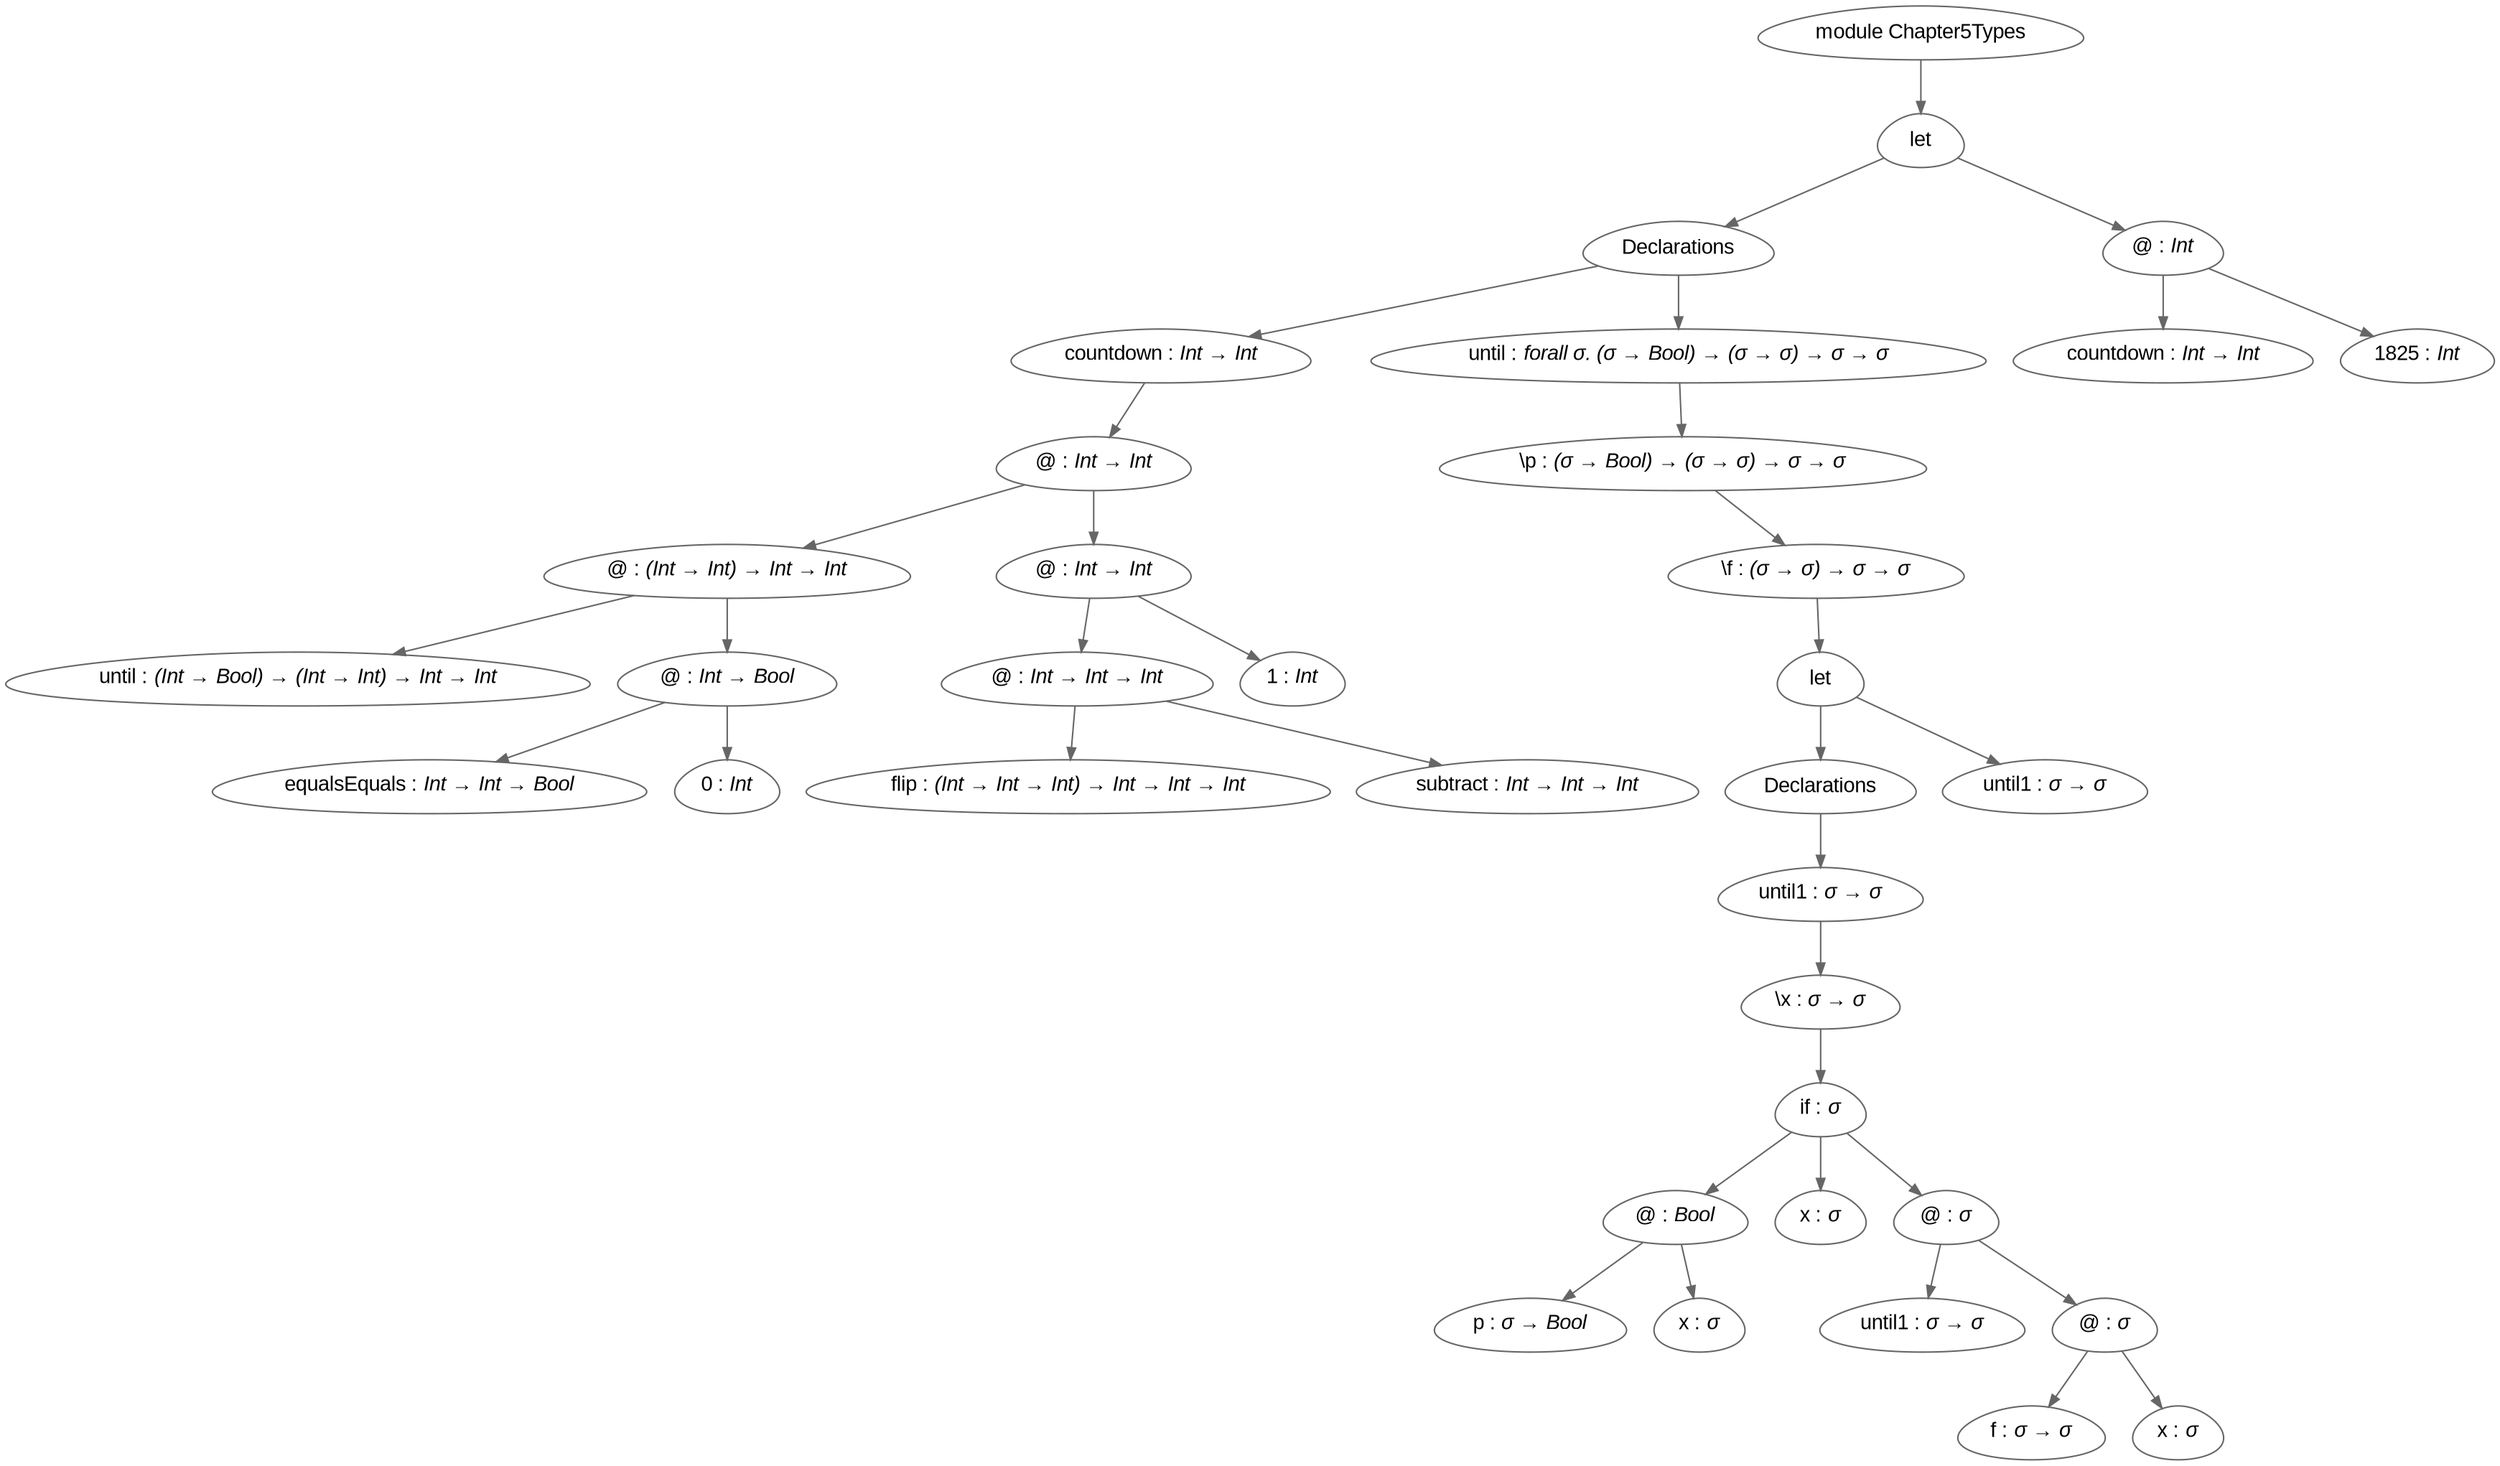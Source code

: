 digraph AST {
node [fontname="Arial", color=gray40, shape=egg];
edge [fontname="Arial", color=gray40, arrowsize=0.8];
0 [label=<module Chapter5Types>];
1 [label=<let>];
2 [label=<Declarations>];
3 [label=<countdown : <I>Int &#8594; Int</I>>];
4 [label=<@ : <I>Int &#8594; Int</I>>];
5 [label=<@ : <I>(Int &#8594; Int) &#8594; Int &#8594; Int</I>>];
6 [label=<until : <I>(Int &#8594; Bool) &#8594; (Int &#8594; Int) &#8594; Int &#8594; Int</I>>];
5 -> 6;
7 [label=<@ : <I>Int &#8594; Bool</I>>];
8 [label=<equalsEquals : <I>Int &#8594; Int &#8594; Bool</I>>];
7 -> 8;
9 [label=<0 : <I>Int</I>>];
7 -> 9;
5 -> 7;
4 -> 5;
10 [label=<@ : <I>Int &#8594; Int</I>>];
11 [label=<@ : <I>Int &#8594; Int &#8594; Int</I>>];
12 [label=<flip : <I>(Int &#8594; Int &#8594; Int) &#8594; Int &#8594; Int &#8594; Int</I>>];
11 -> 12;
13 [label=<subtract : <I>Int &#8594; Int &#8594; Int</I>>];
11 -> 13;
10 -> 11;
14 [label=<1 : <I>Int</I>>];
10 -> 14;
4 -> 10;
3 -> 4;
2 -> 3;
15 [label=<until : <I>forall σ. (σ &#8594; Bool) &#8594; (σ &#8594; σ) &#8594; σ &#8594; σ</I>>];
16 [label=<\\p : <I>(σ &#8594; Bool) &#8594; (σ &#8594; σ) &#8594; σ &#8594; σ</I>>];
17 [label=<\\f : <I>(σ &#8594; σ) &#8594; σ &#8594; σ</I>>];
18 [label=<let>];
19 [label=<Declarations>];
20 [label=<until1 : <I>σ &#8594; σ</I>>];
21 [label=<\\x : <I>σ &#8594; σ</I>>];
22 [label=<if : <I>σ</I>>];
23 [label=<@ : <I>Bool</I>>];
24 [label=<p : <I>σ &#8594; Bool</I>>];
23 -> 24;
25 [label=<x : <I>σ</I>>];
23 -> 25;
22 -> 23;
26 [label=<x : <I>σ</I>>];
22 -> 26;
27 [label=<@ : <I>σ</I>>];
28 [label=<until1 : <I>σ &#8594; σ</I>>];
27 -> 28;
29 [label=<@ : <I>σ</I>>];
30 [label=<f : <I>σ &#8594; σ</I>>];
29 -> 30;
31 [label=<x : <I>σ</I>>];
29 -> 31;
27 -> 29;
22 -> 27;
21 -> 22;
20 -> 21;
19 -> 20;
18 -> 19;
32 [label=<until1 : <I>σ &#8594; σ</I>>];
18 -> 32;
17 -> 18;
16 -> 17;
15 -> 16;
2 -> 15;
1 -> 2;
33 [label=<@ : <I>Int</I>>];
34 [label=<countdown : <I>Int &#8594; Int</I>>];
33 -> 34;
35 [label=<1825 : <I>Int</I>>];
33 -> 35;
1 -> 33;
0 -> 1;
}
